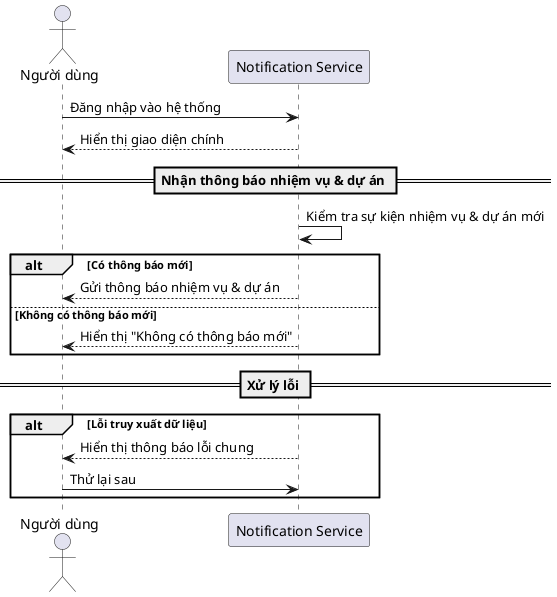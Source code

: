 @startuml
actor "Người dùng" as User
participant "Notification Service" as System

User -> System : Đăng nhập vào hệ thống
System --> User : Hiển thị giao diện chính

== Nhận thông báo nhiệm vụ & dự án ==
System -> System : Kiểm tra sự kiện nhiệm vụ & dự án mới
alt Có thông báo mới
    System --> User : Gửi thông báo nhiệm vụ & dự án
else Không có thông báo mới
    System --> User : Hiển thị "Không có thông báo mới"
end

== Xử lý lỗi ==
alt Lỗi truy xuất dữ liệu
    System --> User : Hiển thị thông báo lỗi chung
    User -> System : Thử lại sau
end

@enduml
